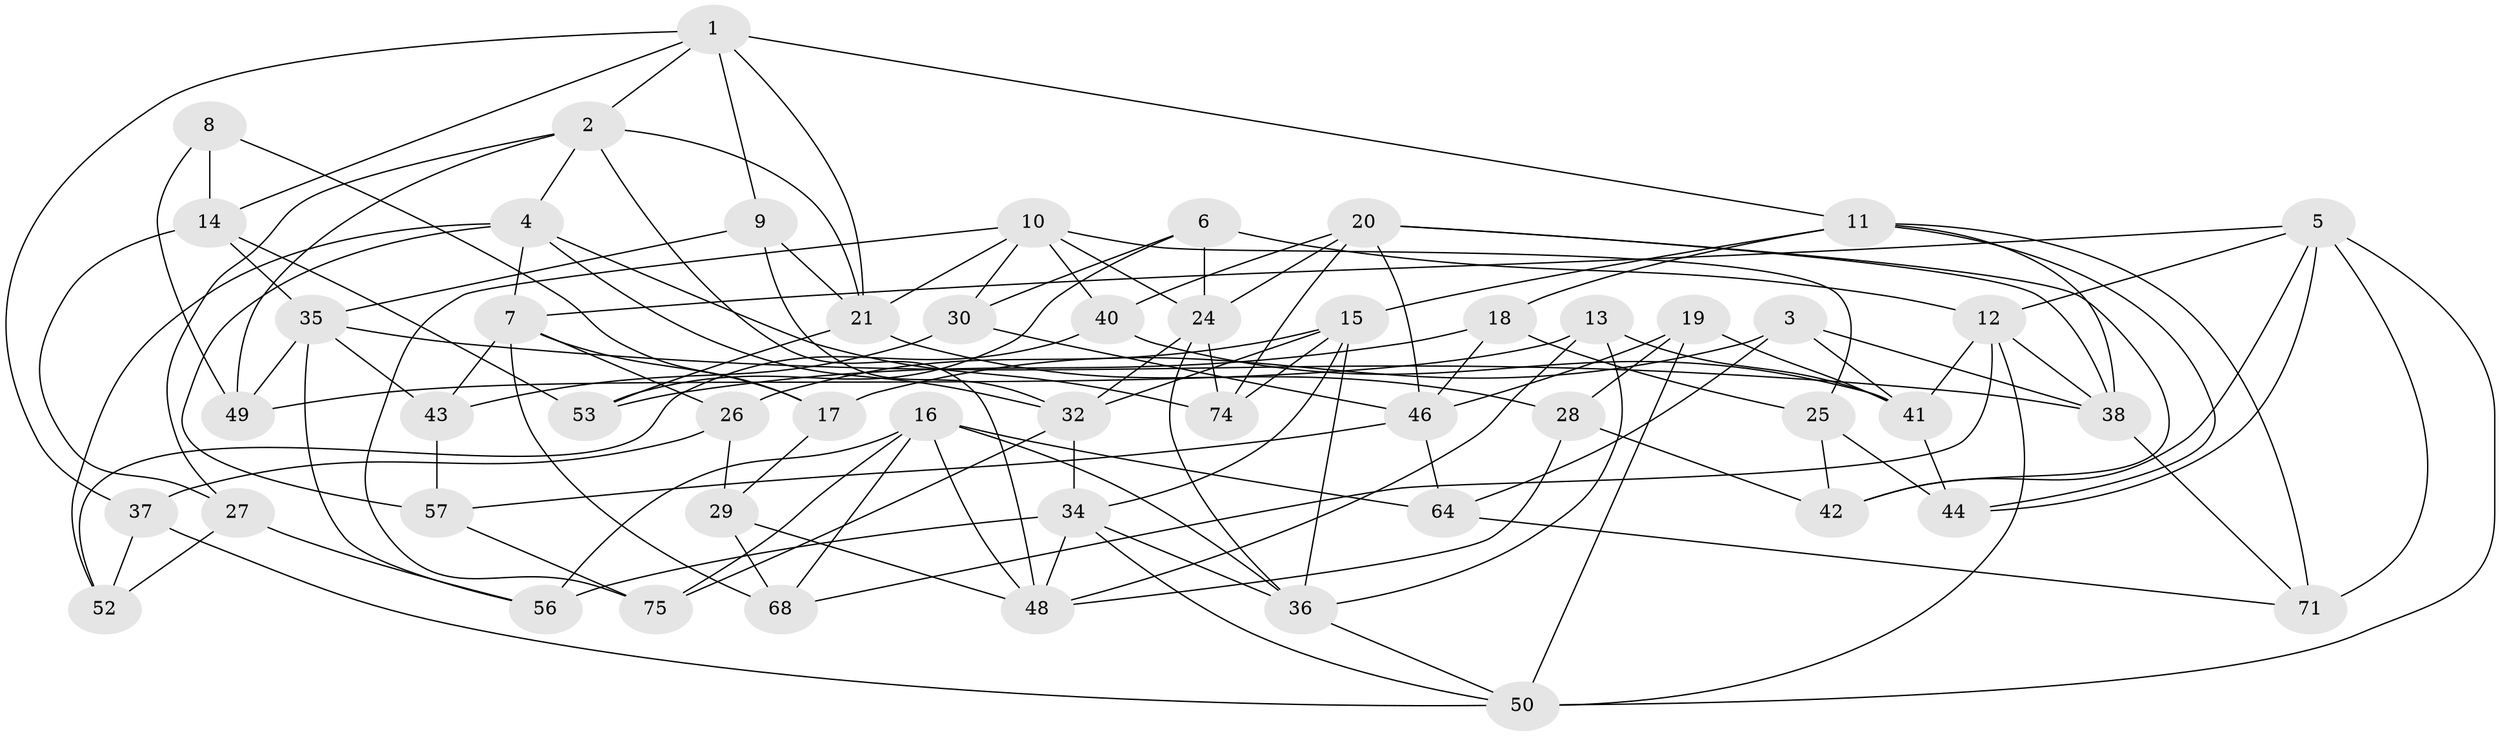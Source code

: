 // original degree distribution, {4: 1.0}
// Generated by graph-tools (version 1.1) at 2025/11/02/27/25 16:11:46]
// undirected, 52 vertices, 126 edges
graph export_dot {
graph [start="1"]
  node [color=gray90,style=filled];
  1 [super="+55"];
  2 [super="+47"];
  3;
  4 [super="+67"];
  5 [super="+72"];
  6;
  7 [super="+23"];
  8;
  9;
  10 [super="+31"];
  11 [super="+73"];
  12 [super="+33"];
  13;
  14 [super="+22"];
  15 [super="+70"];
  16 [super="+39"];
  17;
  18;
  19;
  20 [super="+62"];
  21 [super="+61"];
  24 [super="+63"];
  25;
  26;
  27;
  28;
  29;
  30;
  32 [super="+59"];
  34 [super="+69"];
  35 [super="+60"];
  36 [super="+65"];
  37;
  38 [super="+51"];
  40;
  41 [super="+45"];
  42;
  43;
  44;
  46 [super="+58"];
  48 [super="+66"];
  49;
  50 [super="+54"];
  52;
  53;
  56;
  57;
  64;
  68;
  71;
  74;
  75;
  1 -- 37;
  1 -- 2;
  1 -- 9;
  1 -- 21;
  1 -- 11;
  1 -- 14;
  2 -- 4;
  2 -- 49;
  2 -- 27;
  2 -- 21;
  2 -- 48;
  3 -- 17;
  3 -- 41;
  3 -- 64;
  3 -- 38;
  4 -- 32;
  4 -- 7;
  4 -- 57;
  4 -- 74;
  4 -- 52;
  5 -- 44;
  5 -- 71;
  5 -- 50;
  5 -- 42;
  5 -- 12;
  5 -- 7;
  6 -- 53;
  6 -- 30;
  6 -- 12;
  6 -- 24;
  7 -- 26;
  7 -- 17;
  7 -- 68;
  7 -- 43;
  8 -- 17;
  8 -- 14 [weight=2];
  8 -- 49;
  9 -- 21;
  9 -- 35;
  9 -- 32;
  10 -- 30;
  10 -- 40;
  10 -- 25;
  10 -- 75;
  10 -- 24;
  10 -- 21;
  11 -- 44;
  11 -- 71;
  11 -- 15;
  11 -- 18;
  11 -- 38;
  12 -- 50;
  12 -- 68;
  12 -- 41;
  12 -- 38;
  13 -- 48;
  13 -- 49;
  13 -- 41;
  13 -- 36;
  14 -- 27;
  14 -- 53;
  14 -- 35;
  15 -- 32;
  15 -- 26;
  15 -- 74;
  15 -- 34;
  15 -- 36;
  16 -- 75;
  16 -- 64;
  16 -- 36;
  16 -- 56;
  16 -- 68;
  16 -- 48;
  17 -- 29;
  18 -- 46;
  18 -- 53;
  18 -- 25;
  19 -- 28;
  19 -- 50;
  19 -- 41;
  19 -- 46;
  20 -- 74;
  20 -- 42;
  20 -- 24;
  20 -- 40;
  20 -- 46;
  20 -- 38;
  21 -- 28;
  21 -- 53;
  24 -- 74;
  24 -- 32;
  24 -- 36;
  25 -- 44;
  25 -- 42;
  26 -- 29;
  26 -- 37;
  27 -- 52;
  27 -- 56;
  28 -- 48;
  28 -- 42;
  29 -- 68;
  29 -- 48;
  30 -- 46;
  30 -- 43;
  32 -- 34;
  32 -- 75;
  34 -- 48;
  34 -- 36;
  34 -- 56;
  34 -- 50;
  35 -- 43;
  35 -- 56;
  35 -- 49;
  35 -- 38;
  36 -- 50;
  37 -- 50;
  37 -- 52;
  38 -- 71;
  40 -- 52;
  40 -- 41;
  41 -- 44;
  43 -- 57;
  46 -- 57;
  46 -- 64;
  57 -- 75;
  64 -- 71;
}
